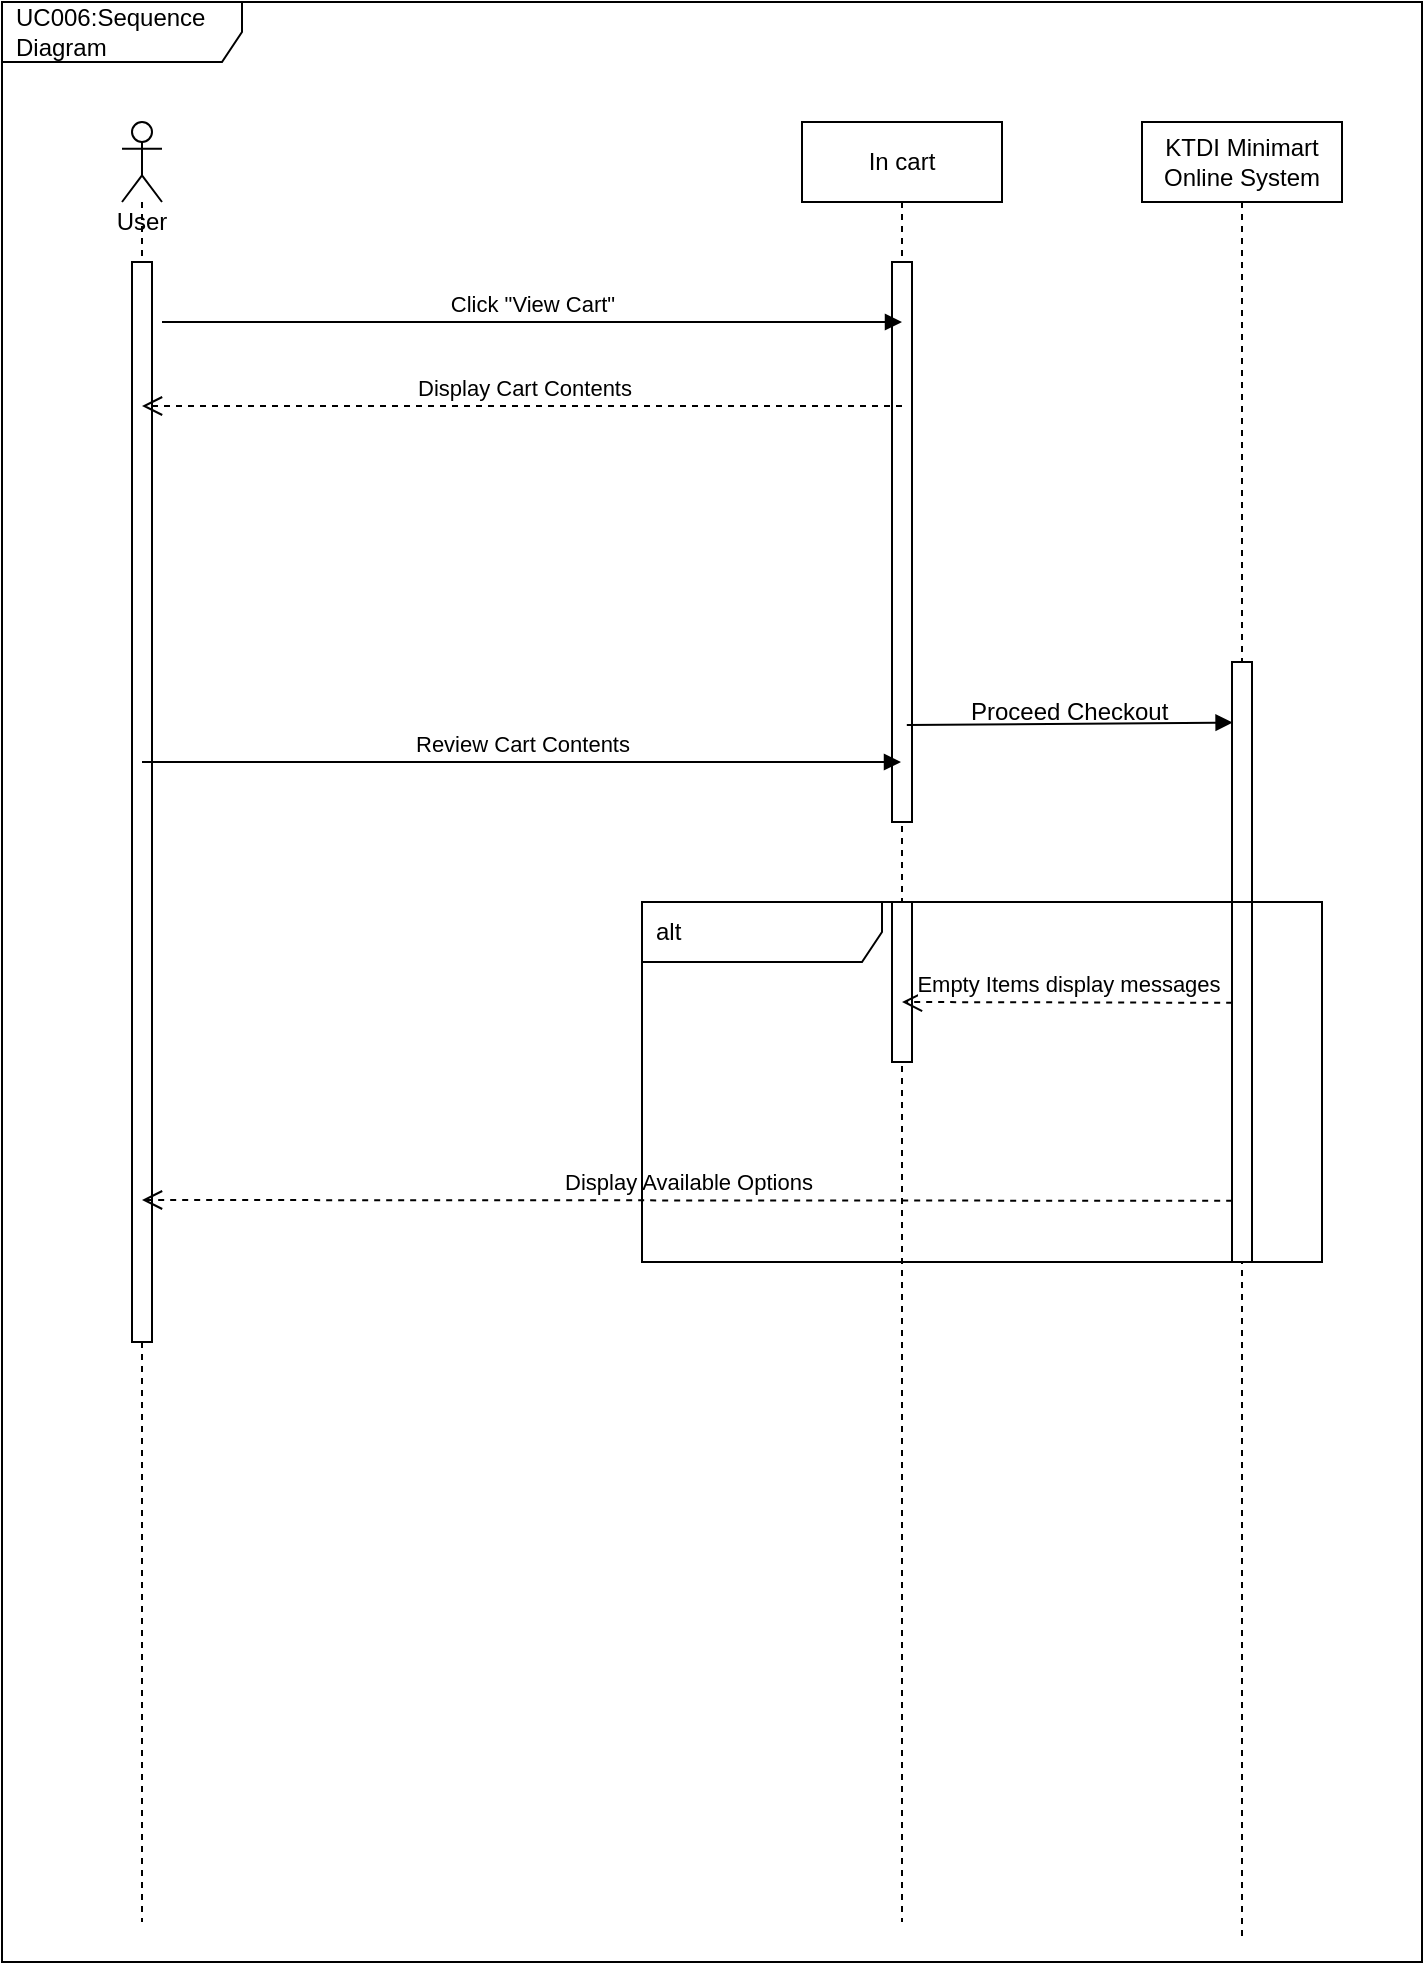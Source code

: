<mxfile>
    <diagram id="svSEaXq6_SZsIZfI6RL0" name="Page-1">
        <mxGraphModel dx="878" dy="949" grid="1" gridSize="10" guides="1" tooltips="1" connect="1" arrows="1" fold="1" page="1" pageScale="1" pageWidth="850" pageHeight="1100" math="0" shadow="0">
            <root>
                <mxCell id="0"/>
                <mxCell id="1" parent="0"/>
                <mxCell id="45" value="User" style="shape=umlLifeline;participant=umlActor;perimeter=lifelinePerimeter;whiteSpace=wrap;html=1;container=1;collapsible=0;recursiveResize=0;verticalAlign=top;spacingTop=36;outlineConnect=0;" parent="1" vertex="1">
                    <mxGeometry x="110" y="120" width="20" height="900" as="geometry"/>
                </mxCell>
                <mxCell id="47" value="" style="html=1;points=[];perimeter=orthogonalPerimeter;" parent="45" vertex="1">
                    <mxGeometry x="5" y="70" width="10" height="540" as="geometry"/>
                </mxCell>
                <mxCell id="48" value="In cart" style="shape=umlLifeline;perimeter=lifelinePerimeter;whiteSpace=wrap;html=1;container=1;collapsible=0;recursiveResize=0;outlineConnect=0;" parent="1" vertex="1">
                    <mxGeometry x="450" y="120" width="100" height="900" as="geometry"/>
                </mxCell>
                <mxCell id="54" value="" style="html=1;points=[];perimeter=orthogonalPerimeter;" parent="48" vertex="1">
                    <mxGeometry x="45" y="70" width="10" height="280" as="geometry"/>
                </mxCell>
                <mxCell id="102" value="" style="html=1;points=[];perimeter=orthogonalPerimeter;" parent="48" vertex="1">
                    <mxGeometry x="45" y="390" width="10" height="80" as="geometry"/>
                </mxCell>
                <mxCell id="49" value="KTDI Minimart Online System" style="shape=umlLifeline;perimeter=lifelinePerimeter;whiteSpace=wrap;html=1;container=1;collapsible=0;recursiveResize=0;outlineConnect=0;" parent="1" vertex="1">
                    <mxGeometry x="620" y="120" width="100" height="910" as="geometry"/>
                </mxCell>
                <mxCell id="56" value="" style="html=1;points=[];perimeter=orthogonalPerimeter;" parent="49" vertex="1">
                    <mxGeometry x="45" y="270" width="10" height="300" as="geometry"/>
                </mxCell>
                <mxCell id="51" value="Click &quot;View Cart&quot;" style="html=1;verticalAlign=bottom;endArrow=block;" parent="1" edge="1">
                    <mxGeometry x="-0.0" width="80" relative="1" as="geometry">
                        <mxPoint x="130" y="220" as="sourcePoint"/>
                        <mxPoint x="500" y="220" as="targetPoint"/>
                        <mxPoint as="offset"/>
                    </mxGeometry>
                </mxCell>
                <mxCell id="55" value="Review Cart Contents" style="html=1;verticalAlign=bottom;endArrow=block;" parent="1" source="45" target="48" edge="1">
                    <mxGeometry width="80" relative="1" as="geometry">
                        <mxPoint x="130" y="407" as="sourcePoint"/>
                        <mxPoint x="495" y="375" as="targetPoint"/>
                        <Array as="points">
                            <mxPoint x="270" y="440"/>
                            <mxPoint x="410" y="440"/>
                        </Array>
                    </mxGeometry>
                </mxCell>
                <mxCell id="57" value="" style="html=1;verticalAlign=bottom;endArrow=block;exitX=0.524;exitY=0.335;exitDx=0;exitDy=0;exitPerimeter=0;entryX=0.029;entryY=0.101;entryDx=0;entryDy=0;entryPerimeter=0;" parent="1" source="48" target="56" edge="1">
                    <mxGeometry x="0.939" y="29" width="80" relative="1" as="geometry">
                        <mxPoint x="510" y="419" as="sourcePoint"/>
                        <mxPoint x="660" y="422" as="targetPoint"/>
                        <mxPoint x="1" as="offset"/>
                    </mxGeometry>
                </mxCell>
                <mxCell id="77" value="Display Available Options" style="html=1;verticalAlign=bottom;endArrow=open;dashed=1;endSize=8;exitX=0.009;exitY=0.898;exitDx=0;exitDy=0;exitPerimeter=0;" parent="1" source="56" edge="1">
                    <mxGeometry x="-0.001" relative="1" as="geometry">
                        <mxPoint x="660" y="660" as="sourcePoint"/>
                        <mxPoint x="120" y="659" as="targetPoint"/>
                        <mxPoint as="offset"/>
                    </mxGeometry>
                </mxCell>
                <mxCell id="99" value="Display Cart Contents" style="html=1;verticalAlign=bottom;endArrow=open;dashed=1;endSize=8;" parent="1" target="45" edge="1">
                    <mxGeometry x="-0.004" relative="1" as="geometry">
                        <mxPoint x="500" y="262" as="sourcePoint"/>
                        <mxPoint x="130" y="260" as="targetPoint"/>
                        <mxPoint as="offset"/>
                    </mxGeometry>
                </mxCell>
                <mxCell id="101" value="Proceed Checkout&amp;nbsp;" style="text;html=1;align=center;verticalAlign=middle;resizable=0;points=[];autosize=1;strokeColor=none;fillColor=none;" parent="1" vertex="1">
                    <mxGeometry x="520" y="400" width="130" height="30" as="geometry"/>
                </mxCell>
                <mxCell id="103" value="Empty Items display messages" style="html=1;verticalAlign=bottom;endArrow=open;dashed=1;endSize=8;exitX=0.009;exitY=0.898;exitDx=0;exitDy=0;exitPerimeter=0;" parent="1" edge="1">
                    <mxGeometry x="-0.001" relative="1" as="geometry">
                        <mxPoint x="665.09" y="560.4" as="sourcePoint"/>
                        <mxPoint x="500" y="560" as="targetPoint"/>
                        <mxPoint as="offset"/>
                    </mxGeometry>
                </mxCell>
                <mxCell id="104" value="alt" style="shape=umlFrame;whiteSpace=wrap;html=1;width=120;height=30;boundedLbl=1;verticalAlign=middle;align=left;spacingLeft=5;" parent="1" vertex="1">
                    <mxGeometry x="370" y="510" width="340" height="180" as="geometry"/>
                </mxCell>
                <mxCell id="105" value="UC006:Sequence Diagram" style="shape=umlFrame;whiteSpace=wrap;html=1;width=120;height=30;boundedLbl=1;verticalAlign=middle;align=left;spacingLeft=5;" vertex="1" parent="1">
                    <mxGeometry x="50" y="60" width="710" height="980" as="geometry"/>
                </mxCell>
            </root>
        </mxGraphModel>
    </diagram>
</mxfile>